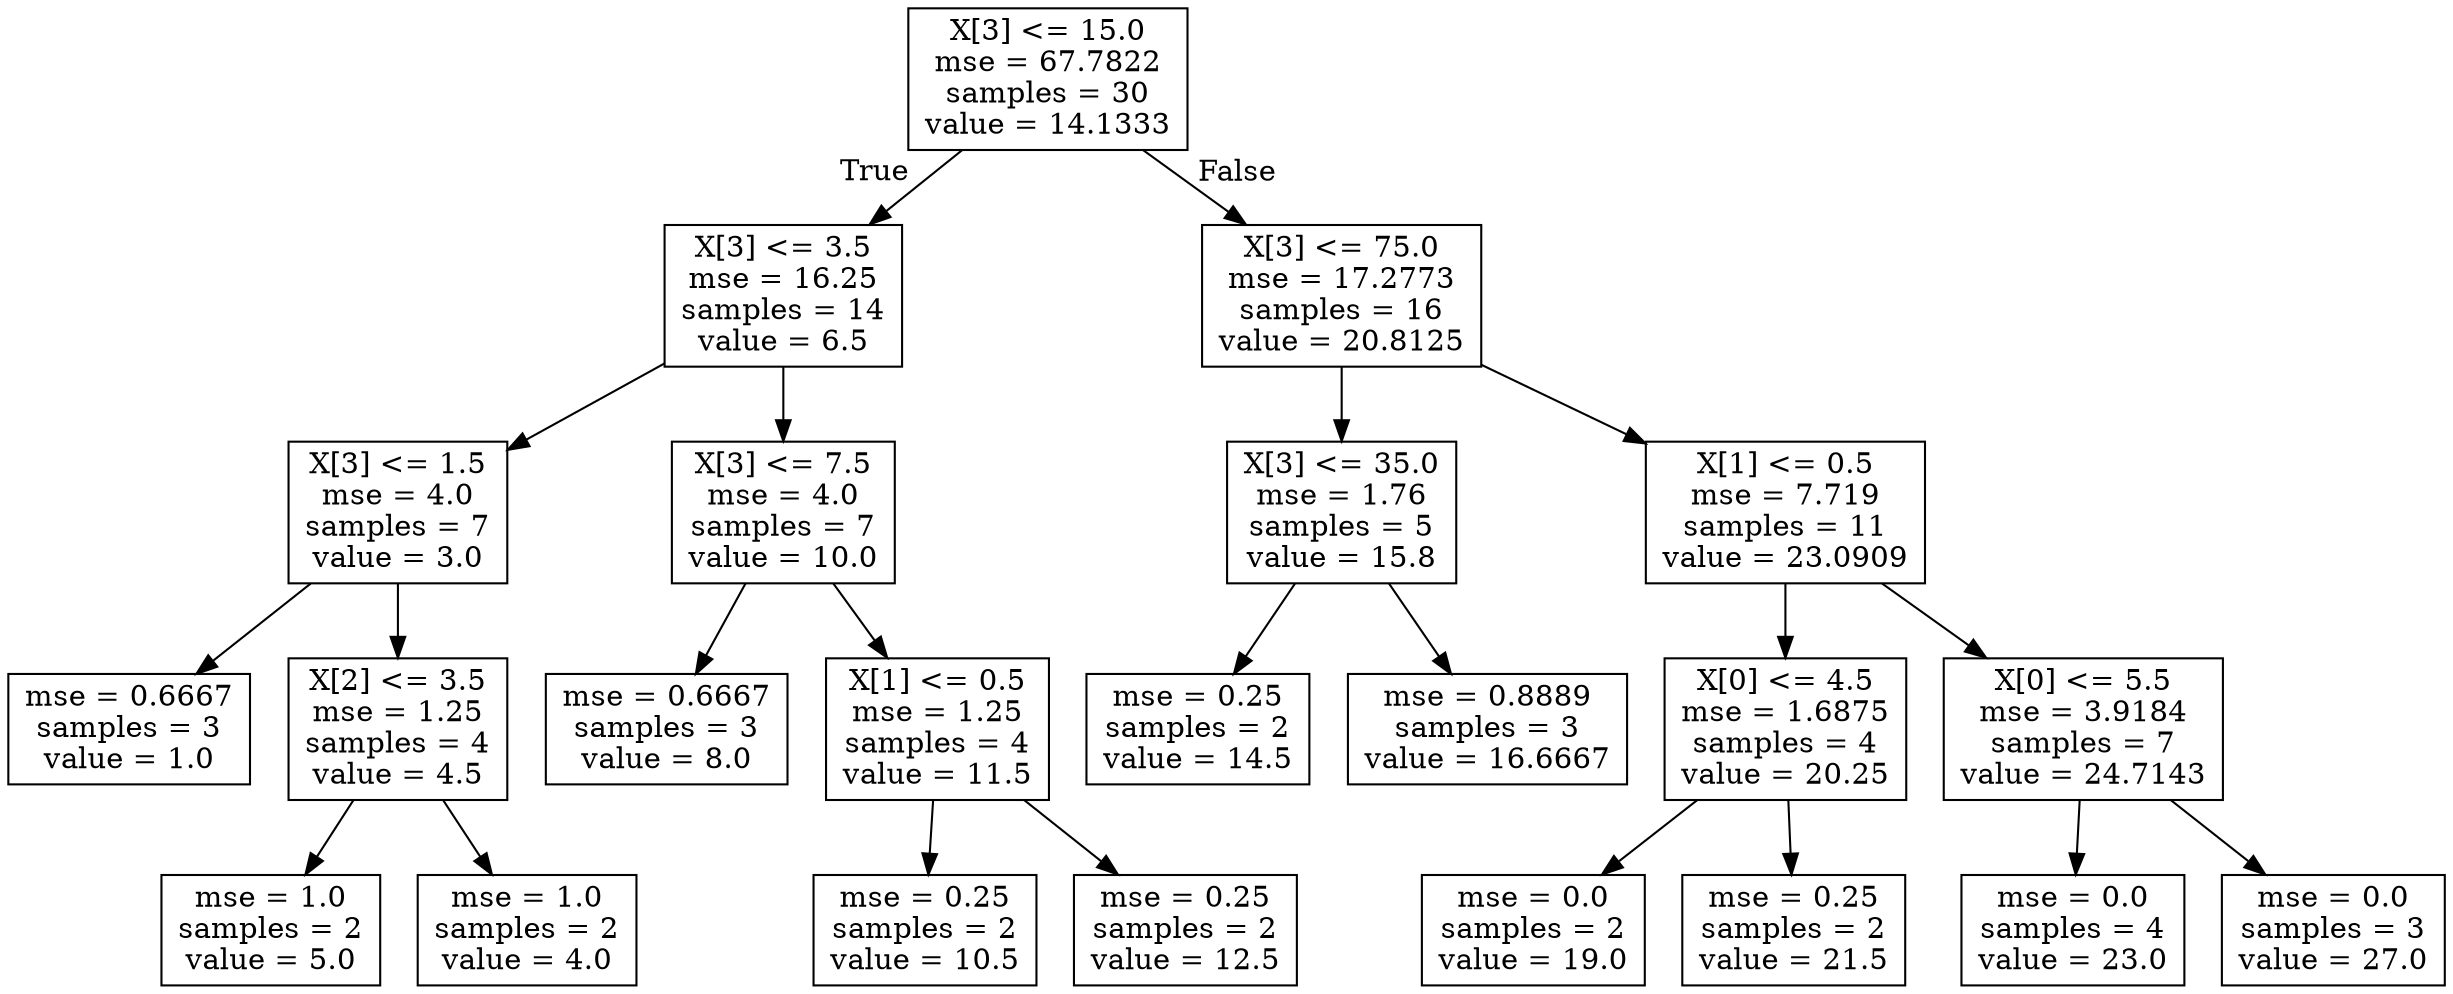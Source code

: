 digraph Tree {
node [shape=box] ;
0 [label="X[3] <= 15.0\nmse = 67.7822\nsamples = 30\nvalue = 14.1333"] ;
1 [label="X[3] <= 3.5\nmse = 16.25\nsamples = 14\nvalue = 6.5"] ;
0 -> 1 [labeldistance=2.5, labelangle=45, headlabel="True"] ;
2 [label="X[3] <= 1.5\nmse = 4.0\nsamples = 7\nvalue = 3.0"] ;
1 -> 2 ;
3 [label="mse = 0.6667\nsamples = 3\nvalue = 1.0"] ;
2 -> 3 ;
4 [label="X[2] <= 3.5\nmse = 1.25\nsamples = 4\nvalue = 4.5"] ;
2 -> 4 ;
5 [label="mse = 1.0\nsamples = 2\nvalue = 5.0"] ;
4 -> 5 ;
6 [label="mse = 1.0\nsamples = 2\nvalue = 4.0"] ;
4 -> 6 ;
7 [label="X[3] <= 7.5\nmse = 4.0\nsamples = 7\nvalue = 10.0"] ;
1 -> 7 ;
8 [label="mse = 0.6667\nsamples = 3\nvalue = 8.0"] ;
7 -> 8 ;
9 [label="X[1] <= 0.5\nmse = 1.25\nsamples = 4\nvalue = 11.5"] ;
7 -> 9 ;
10 [label="mse = 0.25\nsamples = 2\nvalue = 10.5"] ;
9 -> 10 ;
11 [label="mse = 0.25\nsamples = 2\nvalue = 12.5"] ;
9 -> 11 ;
12 [label="X[3] <= 75.0\nmse = 17.2773\nsamples = 16\nvalue = 20.8125"] ;
0 -> 12 [labeldistance=2.5, labelangle=-45, headlabel="False"] ;
13 [label="X[3] <= 35.0\nmse = 1.76\nsamples = 5\nvalue = 15.8"] ;
12 -> 13 ;
14 [label="mse = 0.25\nsamples = 2\nvalue = 14.5"] ;
13 -> 14 ;
15 [label="mse = 0.8889\nsamples = 3\nvalue = 16.6667"] ;
13 -> 15 ;
16 [label="X[1] <= 0.5\nmse = 7.719\nsamples = 11\nvalue = 23.0909"] ;
12 -> 16 ;
17 [label="X[0] <= 4.5\nmse = 1.6875\nsamples = 4\nvalue = 20.25"] ;
16 -> 17 ;
18 [label="mse = 0.0\nsamples = 2\nvalue = 19.0"] ;
17 -> 18 ;
19 [label="mse = 0.25\nsamples = 2\nvalue = 21.5"] ;
17 -> 19 ;
20 [label="X[0] <= 5.5\nmse = 3.9184\nsamples = 7\nvalue = 24.7143"] ;
16 -> 20 ;
21 [label="mse = 0.0\nsamples = 4\nvalue = 23.0"] ;
20 -> 21 ;
22 [label="mse = 0.0\nsamples = 3\nvalue = 27.0"] ;
20 -> 22 ;
}